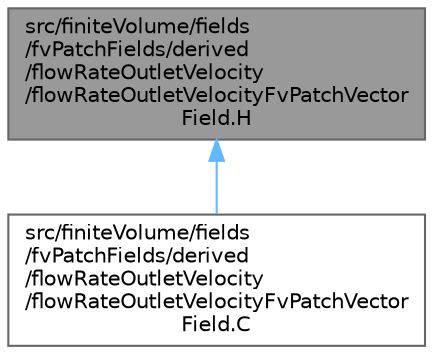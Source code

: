 digraph "src/finiteVolume/fields/fvPatchFields/derived/flowRateOutletVelocity/flowRateOutletVelocityFvPatchVectorField.H"
{
 // LATEX_PDF_SIZE
  bgcolor="transparent";
  edge [fontname=Helvetica,fontsize=10,labelfontname=Helvetica,labelfontsize=10];
  node [fontname=Helvetica,fontsize=10,shape=box,height=0.2,width=0.4];
  Node1 [id="Node000001",label="src/finiteVolume/fields\l/fvPatchFields/derived\l/flowRateOutletVelocity\l/flowRateOutletVelocityFvPatchVector\lField.H",height=0.2,width=0.4,color="gray40", fillcolor="grey60", style="filled", fontcolor="black",tooltip=" "];
  Node1 -> Node2 [id="edge1_Node000001_Node000002",dir="back",color="steelblue1",style="solid",tooltip=" "];
  Node2 [id="Node000002",label="src/finiteVolume/fields\l/fvPatchFields/derived\l/flowRateOutletVelocity\l/flowRateOutletVelocityFvPatchVector\lField.C",height=0.2,width=0.4,color="grey40", fillcolor="white", style="filled",URL="$flowRateOutletVelocityFvPatchVectorField_8C.html",tooltip=" "];
}
